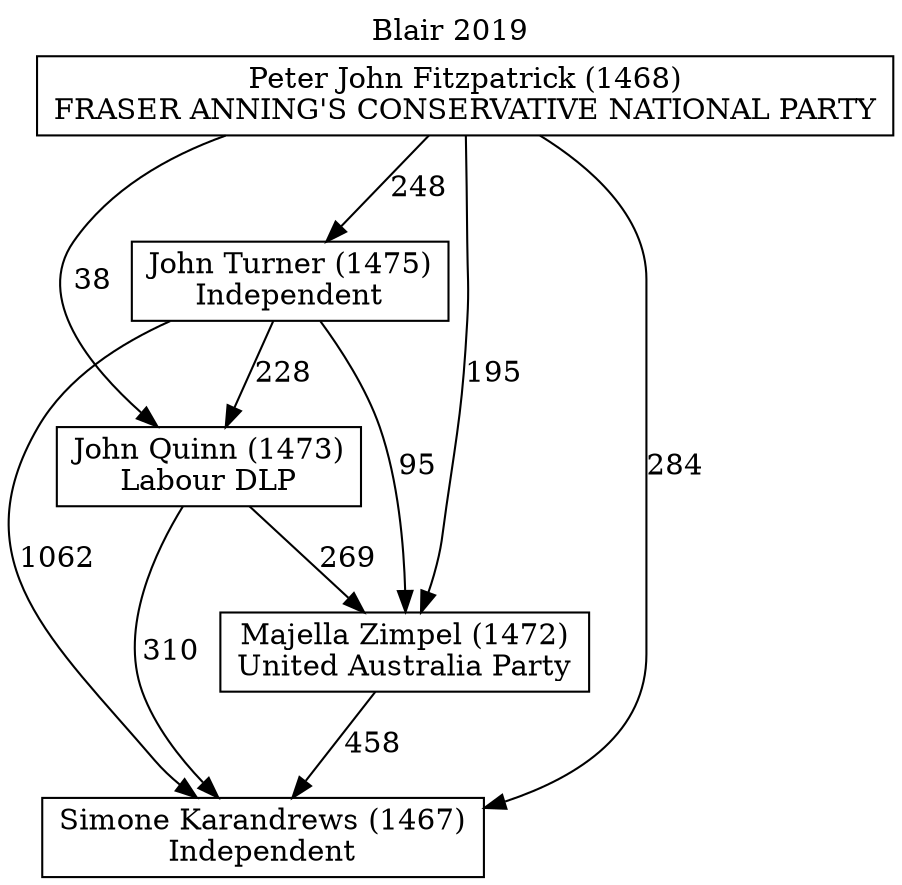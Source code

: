 // House preference flow
digraph "Simone Karandrews (1467)_Blair_2019" {
	graph [label="Blair 2019" labelloc=t mclimit=10]
	node [shape=box]
	"John Quinn (1473)" [label="John Quinn (1473)
Labour DLP"]
	"John Turner (1475)" [label="John Turner (1475)
Independent"]
	"Majella Zimpel (1472)" [label="Majella Zimpel (1472)
United Australia Party"]
	"Peter John Fitzpatrick (1468)" [label="Peter John Fitzpatrick (1468)
FRASER ANNING'S CONSERVATIVE NATIONAL PARTY"]
	"Simone Karandrews (1467)" [label="Simone Karandrews (1467)
Independent"]
	"John Quinn (1473)" -> "Majella Zimpel (1472)" [label=269]
	"John Quinn (1473)" -> "Simone Karandrews (1467)" [label=310]
	"John Turner (1475)" -> "John Quinn (1473)" [label=228]
	"John Turner (1475)" -> "Majella Zimpel (1472)" [label=95]
	"John Turner (1475)" -> "Simone Karandrews (1467)" [label=1062]
	"Majella Zimpel (1472)" -> "Simone Karandrews (1467)" [label=458]
	"Peter John Fitzpatrick (1468)" -> "John Quinn (1473)" [label=38]
	"Peter John Fitzpatrick (1468)" -> "John Turner (1475)" [label=248]
	"Peter John Fitzpatrick (1468)" -> "Majella Zimpel (1472)" [label=195]
	"Peter John Fitzpatrick (1468)" -> "Simone Karandrews (1467)" [label=284]
}
